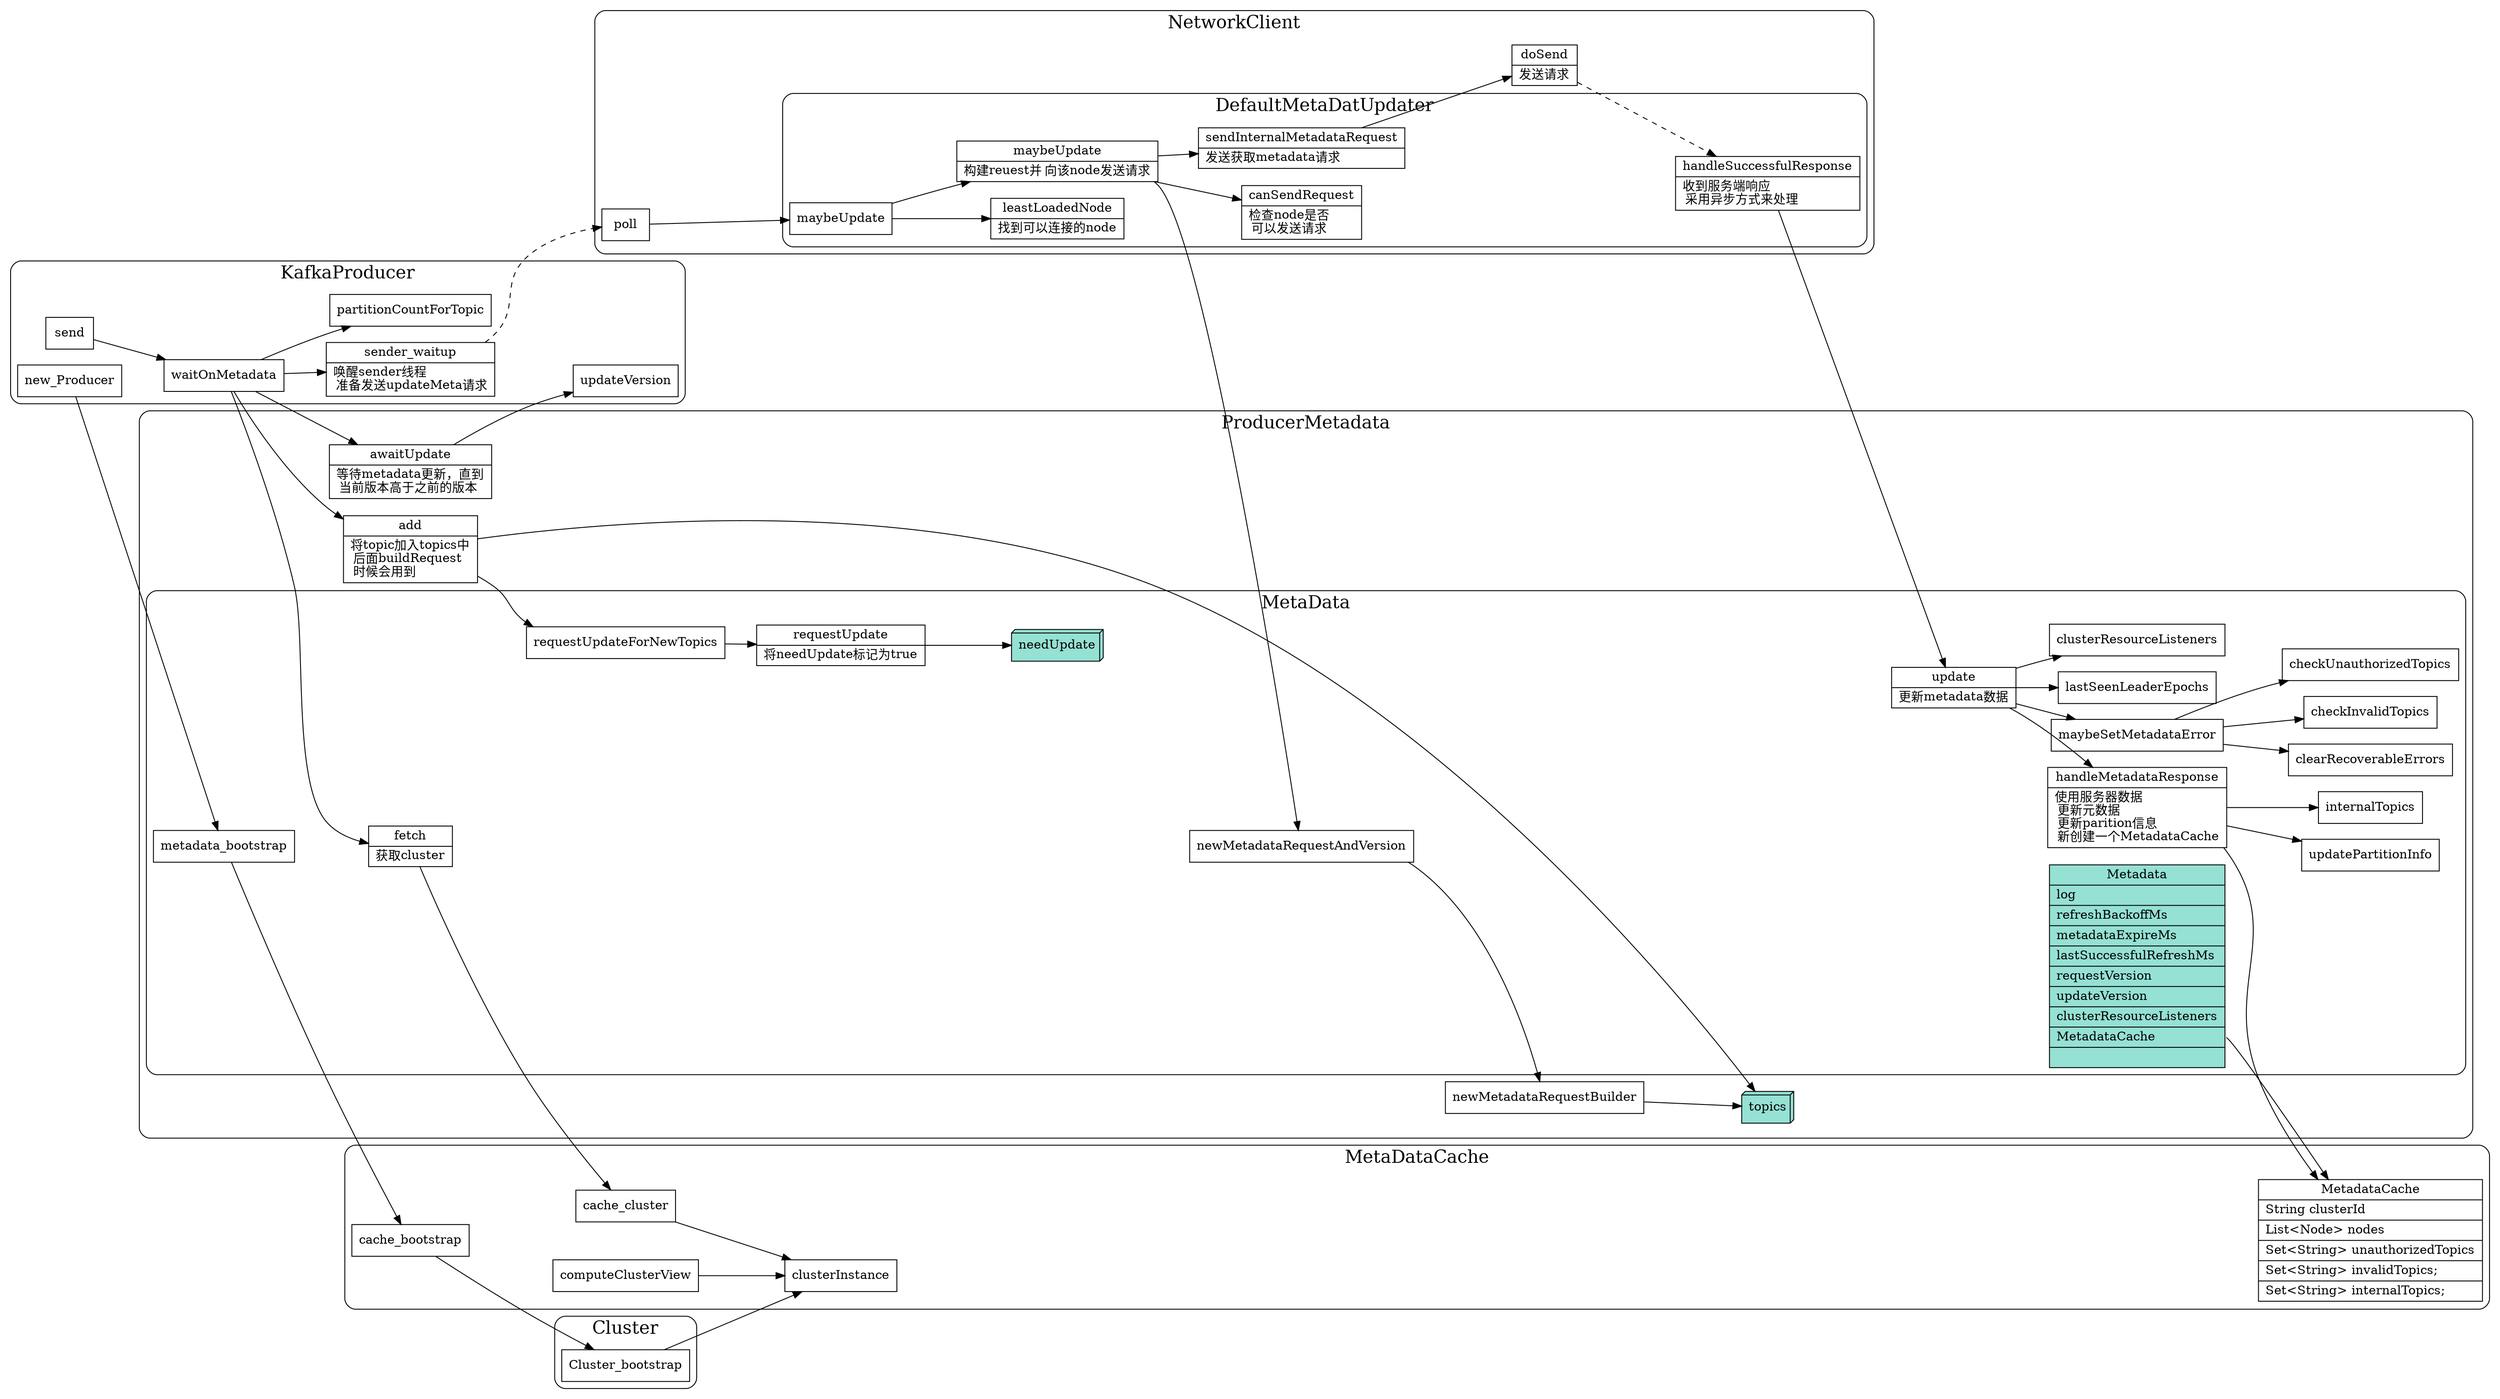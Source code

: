 digraph producer_update_metadata {
  node[shape=box;];
  newrank=true;
  rankdir=LR;

  subgraph cluster_Cluster {
    graph[label="Cluster";fontsize=20;style=rounded];
    Cluster_bootstrap;
  };
  subgraph cluster_MetaDataCache {
    graph[label="MetaDataCache";fontsize=20;style=rounded];
    MetadataCache[
      shape="record";
    label="{{
      MetadataCache|
        String clusterId\l|
        List\<Node\> nodes\l|
        Set\<String\> unauthorizedTopics\l|
        Set\<String\> invalidTopics;\l|
        Set\<String\> internalTopics;\l
    }}";
    ];
    cache_cluster -> clusterInstance;
    computeClusterView -> clusterInstance;
    cache_bootstrap -> Cluster_bootstrap;
  };

  subgraph cluster_NetworkClient{
    graph[label="NetworkClient";fontsize=20;style=rounded];
    subgraph cluster_DefaultMetaDatUpdater {
      graph[label="DefaultMetaDatUpdater";fontsize=20;style=rounded];
      leastLoadedNode[
        shape="record";
        label="{{
          leastLoadedNode|
          找到可以连接的node\l
        }}";
      ];
      maybeUpdate2[
        shape="record";
        label="{{
          maybeUpdate|
          构建reuest并
          向该node发送请求
        }}";
      ];
      canSendRequest[
        shape="record";
        label="{{
          canSendRequest|
          检查node是否\l 
          可以发送请求\l
        }}";
      ];
      maybeUpdate -> {
        leastLoadedNode;
        maybeUpdate2;
      }
      maybeUpdate2 -> {
        canSendRequest;
        sendInternalMetadataRequest;
      }
      handleSuccessfulResponse[
        shape="record";
        label="{{
          handleSuccessfulResponse|
          收到服务端响应\l
          采用异步方式来处理\l
        }}";
      ];
    };
    doSend[
      shape="record";
      label="{{
        doSend|
        发送请求\l
      }}";
    ];
    sendInternalMetadataRequest -> doSend 
    doSend -> handleSuccessfulResponse[style=dashed];
    sendInternalMetadataRequest[
      shape="record";
      label="{{
        sendInternalMetadataRequest|
        发送获取metadata请求\l
      }}";
    ];
    poll -> maybeUpdate;
  };
  handleSuccessfulResponse -> metadata_update;

  Cluster_bootstrap -> clusterInstance;
  subgraph cluster_ProducerMetadata {
    graph[label="ProducerMetadata";fontsize=20;style=rounded];
    subgraph cluster_MetaData {
      graph[label="MetaData";fontsize=20;style=rounded];
      Metadata[
        fillcolor="#95e1d3";
      style=filled;
      shape="record";
      label="{{
        Metadata|
          log\l|
          refreshBackoffMs\l|
          metadataExpireMs\l|
          lastSuccessfulRefreshMs\l|
          requestVersion\l|
          updateVersion\l|
          clusterResourceListeners\l|
          <cache> MetadataCache\l|
      }}";
      ];
      metadata_fetch[
        shape="record";
        label="{{
          fetch|
          获取cluster
        }}";
      ];
      metadata_fetch -> cache_cluster;
      metadata_update[
        shape="record";
        label="{{
          update|
          更新metadata数据
        }}";
      ];
      needUpdate[
        fillcolor="#95e1d3";
        style=filled;
        shape="box3d";
        label="needUpdate"
      ];
      requestUpdate[
        shape="record";
        label="{{
          requestUpdate|
          将needUpdate标记为true
        }}";
      ];
      maybeUpdate2 -> newMetadataRequestAndVersion;
      requestUpdateForNewTopics -> requestUpdate;
      requestUpdate -> needUpdate;
      metadata_update -> {
        handleMetadataResponse;
        maybeSetMetadataError;
        lastSeenLeaderEpochs;
        clusterResourceListeners;
      };
      maybeSetMetadataError -> {
        clearRecoverableErrors;
        checkInvalidTopics;
        checkUnauthorizedTopics;
      };
      Metadata:cache -> MetadataCache;
      metadata_bootstrap -> cache_bootstrap;
      handleMetadataResponse -> {
        updatePartitionInfo;
        internalTopics;
        MetadataCache;
      }
      handleMetadataResponse[
        shape="record";
        label="{{
          handleMetadataResponse|
          使用服务器数据\l 
          更新元数据\l
          更新parition信息\l 
          新创建一个MetadataCache\l
        }}";
      ];
    };

    topics[
      fillcolor="#95e1d3";
      style=filled;
      shape="box3d";
      label="topics"
    ];
    metadata_awaitUpdate[
      shape="record";
      label="{{
        awaitUpdate|
        等待metadata更新，直到\l 
        当前版本高于之前的版本\l
      }}";
    ];
    metadata_add[
      shape="record";
      label="{{
        add|
        将topic加入topics中\l
        后面buildRequest\l 
        时候会用到\l
      }}";
    ];
    metadata_add -> {
      topics;
      requestUpdateForNewTopics;
    }
    newMetadataRequestAndVersion -> newMetadataRequestBuilder -> topics;
  };

  subgraph cluster_KafkaProducer {
    graph[label="KafkaProducer";fontsize=20;style=rounded];
    sender_waitup[
      shape="record";
      label="{{
        sender_waitup|
        唤醒sender线程\l 
        准备发送updateMeta请求\l
      }}";
    ];

    new_Producer -> metadata_bootstrap;
    send -> waitOnMetadata -> {
      metadata_fetch;
      metadata_add;
      metadata_awaitUpdate;
      sender_waitup;
      partitionCountForTopic;
    }
    sender_waitup -> poll[style="dashed"];
    metadata_awaitUpdate ->  updateVersion;
  };
}
